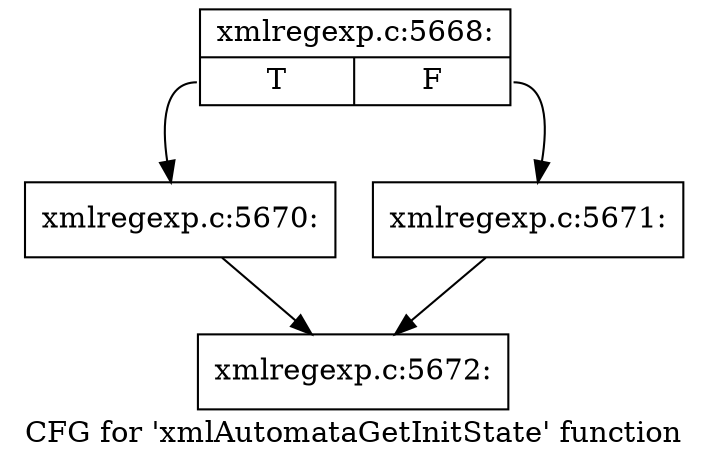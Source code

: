digraph "CFG for 'xmlAutomataGetInitState' function" {
	label="CFG for 'xmlAutomataGetInitState' function";

	Node0x40d1d30 [shape=record,label="{xmlregexp.c:5668:|{<s0>T|<s1>F}}"];
	Node0x40d1d30:s0 -> Node0x40d3ce0;
	Node0x40d1d30:s1 -> Node0x40d3d30;
	Node0x40d3ce0 [shape=record,label="{xmlregexp.c:5670:}"];
	Node0x40d3ce0 -> Node0x40d3960;
	Node0x40d3d30 [shape=record,label="{xmlregexp.c:5671:}"];
	Node0x40d3d30 -> Node0x40d3960;
	Node0x40d3960 [shape=record,label="{xmlregexp.c:5672:}"];
}
